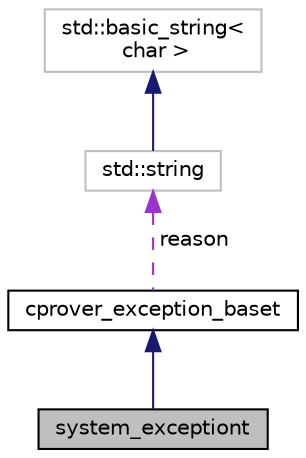 digraph "system_exceptiont"
{
 // LATEX_PDF_SIZE
  bgcolor="transparent";
  edge [fontname="Helvetica",fontsize="10",labelfontname="Helvetica",labelfontsize="10"];
  node [fontname="Helvetica",fontsize="10",shape=record];
  Node1 [label="system_exceptiont",height=0.2,width=0.4,color="black", fillcolor="grey75", style="filled", fontcolor="black",tooltip="Thrown when some external system fails unexpectedly."];
  Node2 -> Node1 [dir="back",color="midnightblue",fontsize="10",style="solid",fontname="Helvetica"];
  Node2 [label="cprover_exception_baset",height=0.2,width=0.4,color="black",URL="$classcprover__exception__baset.html",tooltip="Base class for exceptions thrown in the cprover project."];
  Node3 -> Node2 [dir="back",color="darkorchid3",fontsize="10",style="dashed",label=" reason" ,fontname="Helvetica"];
  Node3 [label="std::string",height=0.2,width=0.4,color="grey75",tooltip="STL class."];
  Node4 -> Node3 [dir="back",color="midnightblue",fontsize="10",style="solid",fontname="Helvetica"];
  Node4 [label="std::basic_string\<\l char \>",height=0.2,width=0.4,color="grey75",tooltip="STL class."];
}
